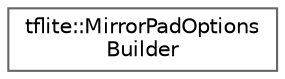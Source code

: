 digraph "Graphical Class Hierarchy"
{
 // LATEX_PDF_SIZE
  bgcolor="transparent";
  edge [fontname=Helvetica,fontsize=10,labelfontname=Helvetica,labelfontsize=10];
  node [fontname=Helvetica,fontsize=10,shape=box,height=0.2,width=0.4];
  rankdir="LR";
  Node0 [id="Node000000",label="tflite::MirrorPadOptions\lBuilder",height=0.2,width=0.4,color="grey40", fillcolor="white", style="filled",URL="$structtflite_1_1_mirror_pad_options_builder.html",tooltip=" "];
}
